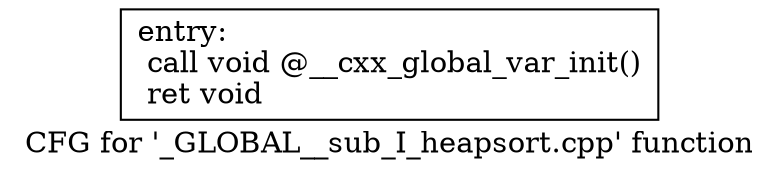 digraph "CFG for '_GLOBAL__sub_I_heapsort.cpp' function" {
	label="CFG for '_GLOBAL__sub_I_heapsort.cpp' function";

	Node0x6b41380 [shape=record,label="{entry:\l  call void @__cxx_global_var_init()\l  ret void\l}"];
}
